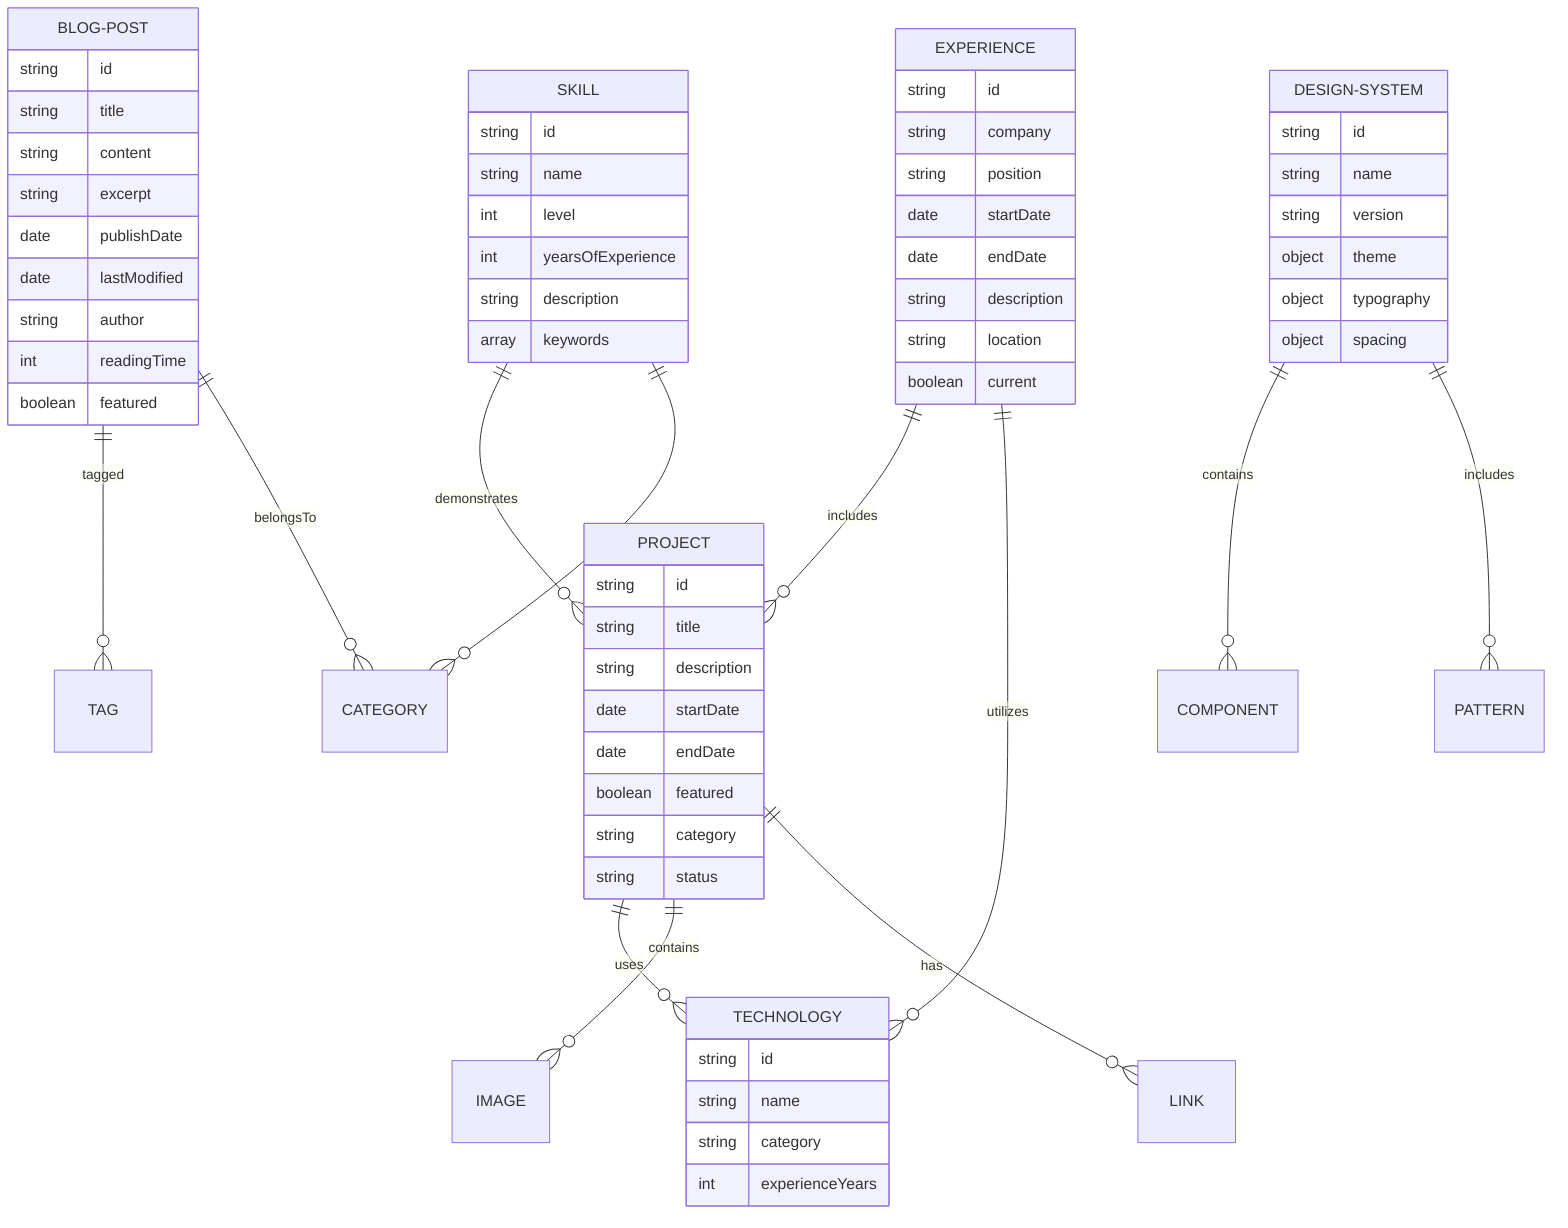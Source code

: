 erDiagram
    PROJECT ||--o{ TECHNOLOGY : uses
    PROJECT ||--o{ IMAGE : contains
    PROJECT ||--o{ LINK : has
    PROJECT {
        string id
        string title
        string description
        date startDate
        date endDate
        boolean featured
        string category
        string status
    }

    TECHNOLOGY {
        string id
        string name
        string category
        int experienceYears
    }

    SKILL ||--o{ PROJECT : demonstrates
    SKILL ||--o{ CATEGORY : belongsTo
    SKILL {
        string id
        string name
        int level
        int yearsOfExperience
        string description
        array keywords
    }

    EXPERIENCE ||--o{ PROJECT : includes
    EXPERIENCE ||--o{ TECHNOLOGY : utilizes
    EXPERIENCE {
        string id
        string company
        string position
        date startDate
        date endDate
        string description
        string location
        boolean current
    }

    BLOG-POST ||--o{ TAG : tagged
    BLOG-POST ||--o{ CATEGORY : belongsTo
    BLOG-POST {
        string id
        string title
        string content
        string excerpt
        date publishDate
        date lastModified
        string author
        int readingTime
        boolean featured
    }

    DESIGN-SYSTEM ||--o{ COMPONENT : contains
    DESIGN-SYSTEM ||--o{ PATTERN : includes
    DESIGN-SYSTEM {
        string id
        string name
        string version
        object theme
        object typography
        object spacing
    }